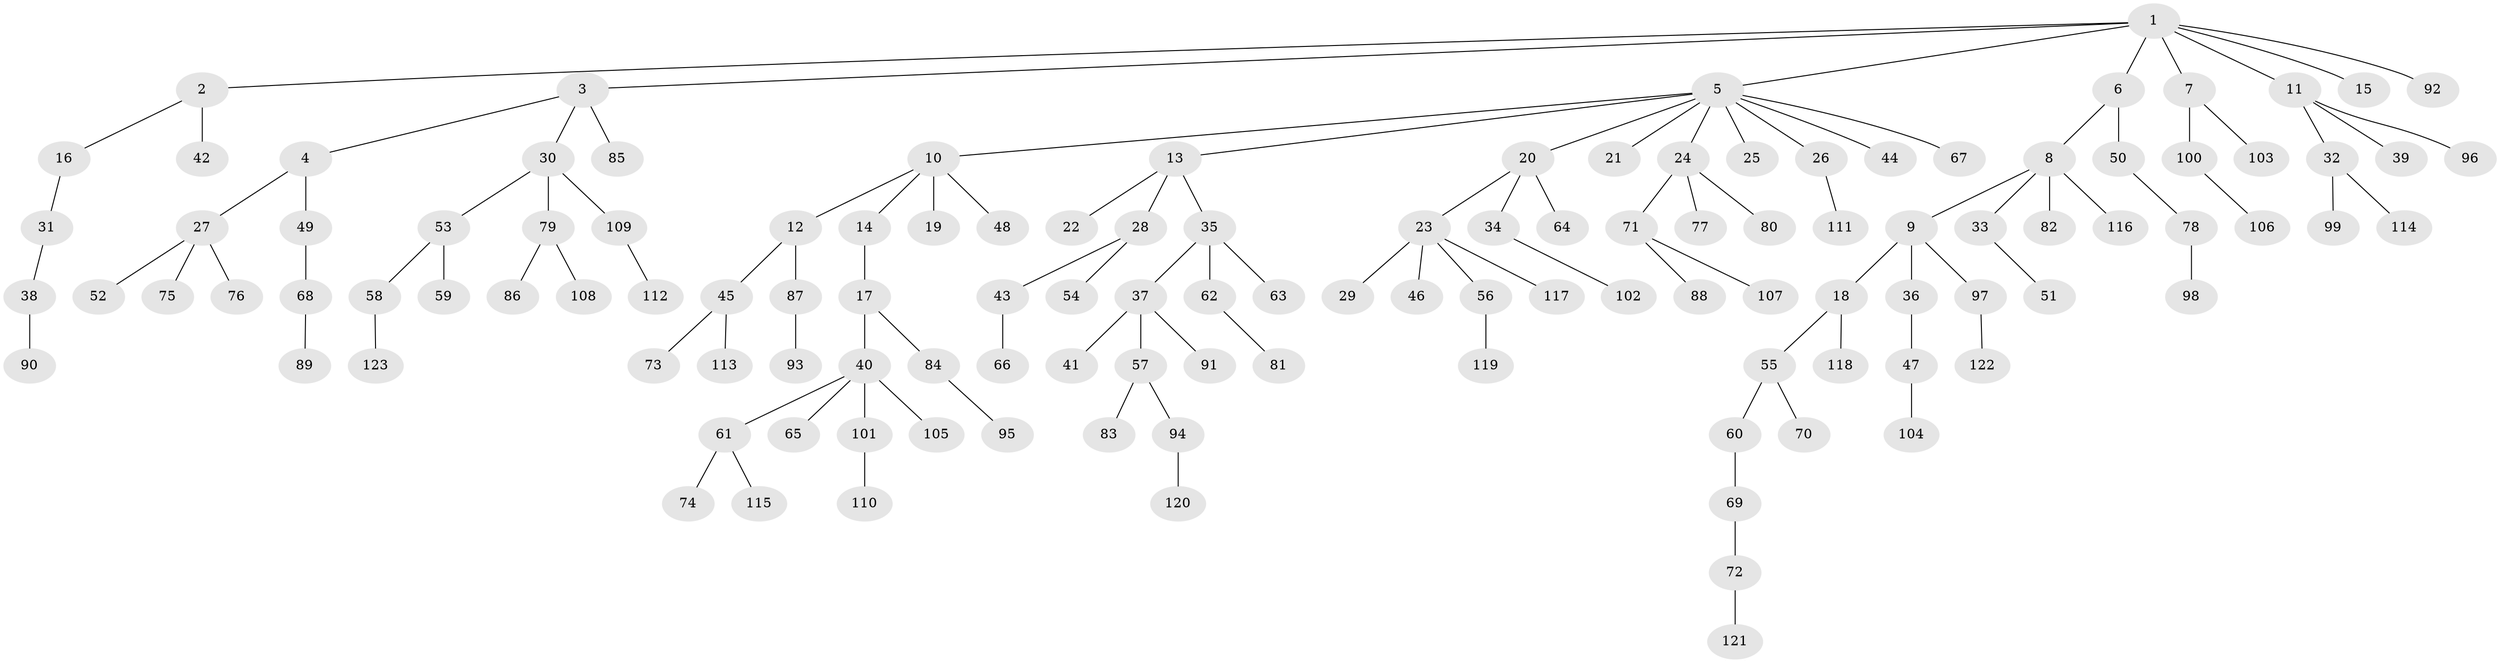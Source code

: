 // Generated by graph-tools (version 1.1) at 2025/26/03/09/25 03:26:32]
// undirected, 123 vertices, 122 edges
graph export_dot {
graph [start="1"]
  node [color=gray90,style=filled];
  1;
  2;
  3;
  4;
  5;
  6;
  7;
  8;
  9;
  10;
  11;
  12;
  13;
  14;
  15;
  16;
  17;
  18;
  19;
  20;
  21;
  22;
  23;
  24;
  25;
  26;
  27;
  28;
  29;
  30;
  31;
  32;
  33;
  34;
  35;
  36;
  37;
  38;
  39;
  40;
  41;
  42;
  43;
  44;
  45;
  46;
  47;
  48;
  49;
  50;
  51;
  52;
  53;
  54;
  55;
  56;
  57;
  58;
  59;
  60;
  61;
  62;
  63;
  64;
  65;
  66;
  67;
  68;
  69;
  70;
  71;
  72;
  73;
  74;
  75;
  76;
  77;
  78;
  79;
  80;
  81;
  82;
  83;
  84;
  85;
  86;
  87;
  88;
  89;
  90;
  91;
  92;
  93;
  94;
  95;
  96;
  97;
  98;
  99;
  100;
  101;
  102;
  103;
  104;
  105;
  106;
  107;
  108;
  109;
  110;
  111;
  112;
  113;
  114;
  115;
  116;
  117;
  118;
  119;
  120;
  121;
  122;
  123;
  1 -- 2;
  1 -- 3;
  1 -- 5;
  1 -- 6;
  1 -- 7;
  1 -- 11;
  1 -- 15;
  1 -- 92;
  2 -- 16;
  2 -- 42;
  3 -- 4;
  3 -- 30;
  3 -- 85;
  4 -- 27;
  4 -- 49;
  5 -- 10;
  5 -- 13;
  5 -- 20;
  5 -- 21;
  5 -- 24;
  5 -- 25;
  5 -- 26;
  5 -- 44;
  5 -- 67;
  6 -- 8;
  6 -- 50;
  7 -- 100;
  7 -- 103;
  8 -- 9;
  8 -- 33;
  8 -- 82;
  8 -- 116;
  9 -- 18;
  9 -- 36;
  9 -- 97;
  10 -- 12;
  10 -- 14;
  10 -- 19;
  10 -- 48;
  11 -- 32;
  11 -- 39;
  11 -- 96;
  12 -- 45;
  12 -- 87;
  13 -- 22;
  13 -- 28;
  13 -- 35;
  14 -- 17;
  16 -- 31;
  17 -- 40;
  17 -- 84;
  18 -- 55;
  18 -- 118;
  20 -- 23;
  20 -- 34;
  20 -- 64;
  23 -- 29;
  23 -- 46;
  23 -- 56;
  23 -- 117;
  24 -- 71;
  24 -- 77;
  24 -- 80;
  26 -- 111;
  27 -- 52;
  27 -- 75;
  27 -- 76;
  28 -- 43;
  28 -- 54;
  30 -- 53;
  30 -- 79;
  30 -- 109;
  31 -- 38;
  32 -- 99;
  32 -- 114;
  33 -- 51;
  34 -- 102;
  35 -- 37;
  35 -- 62;
  35 -- 63;
  36 -- 47;
  37 -- 41;
  37 -- 57;
  37 -- 91;
  38 -- 90;
  40 -- 61;
  40 -- 65;
  40 -- 101;
  40 -- 105;
  43 -- 66;
  45 -- 73;
  45 -- 113;
  47 -- 104;
  49 -- 68;
  50 -- 78;
  53 -- 58;
  53 -- 59;
  55 -- 60;
  55 -- 70;
  56 -- 119;
  57 -- 83;
  57 -- 94;
  58 -- 123;
  60 -- 69;
  61 -- 74;
  61 -- 115;
  62 -- 81;
  68 -- 89;
  69 -- 72;
  71 -- 88;
  71 -- 107;
  72 -- 121;
  78 -- 98;
  79 -- 86;
  79 -- 108;
  84 -- 95;
  87 -- 93;
  94 -- 120;
  97 -- 122;
  100 -- 106;
  101 -- 110;
  109 -- 112;
}
